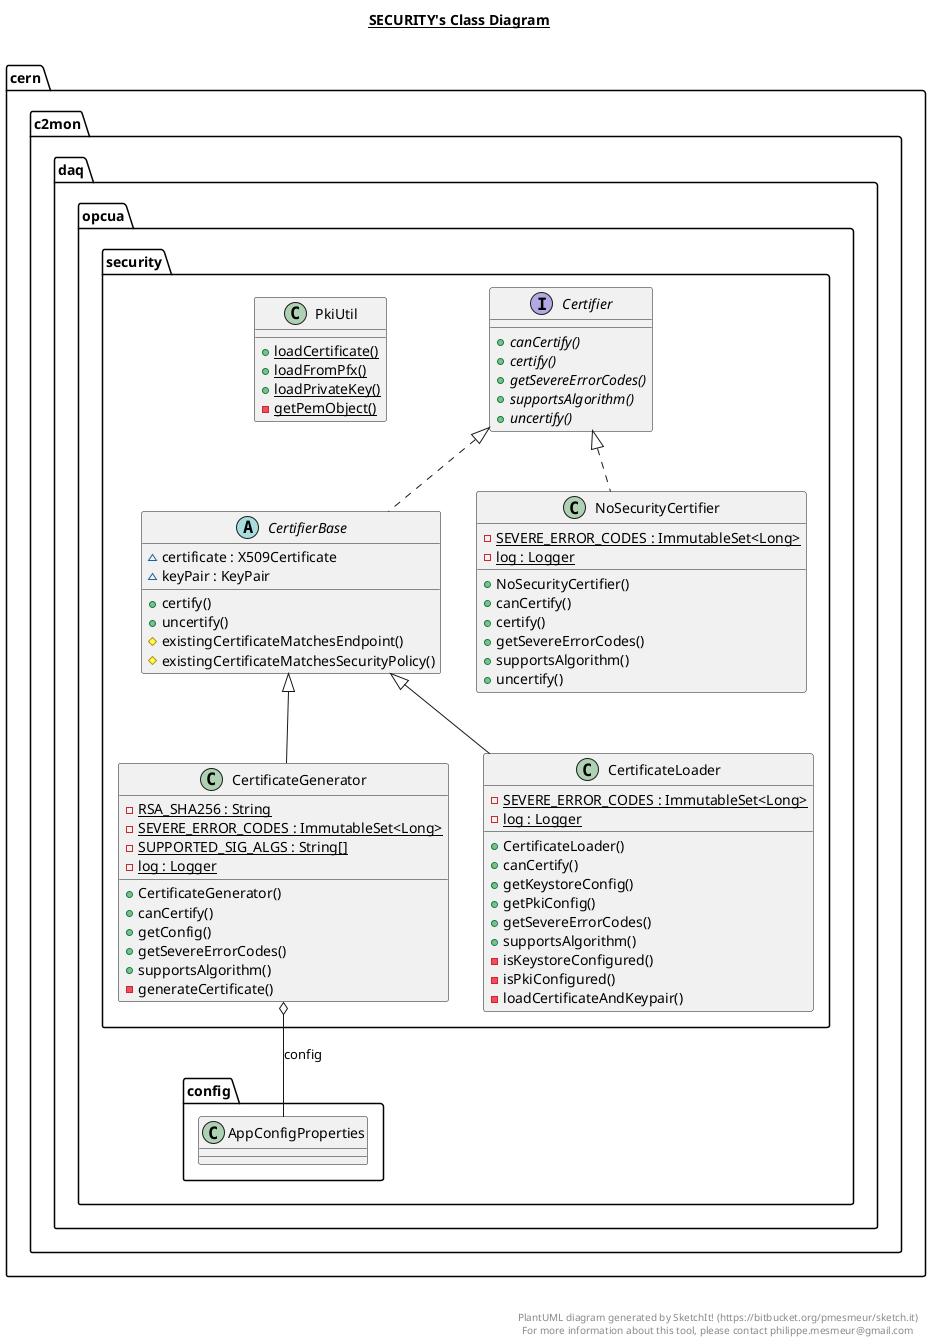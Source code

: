 @startuml

title __SECURITY's Class Diagram__\n

  namespace cern.c2mon.daq.opcua {
    namespace security {
      class cern.c2mon.daq.opcua.security.CertificateGenerator {
          {static} - RSA_SHA256 : String
          {static} - SEVERE_ERROR_CODES : ImmutableSet<Long>
          {static} - SUPPORTED_SIG_ALGS : String[]
          {static} - log : Logger
          + CertificateGenerator()
          + canCertify()
          + getConfig()
          + getSevereErrorCodes()
          + supportsAlgorithm()
          - generateCertificate()
      }
    }
  }
  

  namespace cern.c2mon.daq.opcua {
    namespace security {
      class cern.c2mon.daq.opcua.security.CertificateLoader {
          {static} - SEVERE_ERROR_CODES : ImmutableSet<Long>
          {static} - log : Logger
          + CertificateLoader()
          + canCertify()
          + getKeystoreConfig()
          + getPkiConfig()
          + getSevereErrorCodes()
          + supportsAlgorithm()
          - isKeystoreConfigured()
          - isPkiConfigured()
          - loadCertificateAndKeypair()
      }
    }
  }
  

  namespace cern.c2mon.daq.opcua {
    namespace security {
      interface cern.c2mon.daq.opcua.security.Certifier {
          {abstract} + canCertify()
          {abstract} + certify()
          {abstract} + getSevereErrorCodes()
          {abstract} + supportsAlgorithm()
          {abstract} + uncertify()
      }
    }
  }
  

  namespace cern.c2mon.daq.opcua {
    namespace security {
      abstract class cern.c2mon.daq.opcua.security.CertifierBase {
          ~ certificate : X509Certificate
          ~ keyPair : KeyPair
          + certify()
          + uncertify()
          # existingCertificateMatchesEndpoint()
          # existingCertificateMatchesSecurityPolicy()
      }
    }
  }
  

  namespace cern.c2mon.daq.opcua {
    namespace security {
      class cern.c2mon.daq.opcua.security.NoSecurityCertifier {
          {static} - SEVERE_ERROR_CODES : ImmutableSet<Long>
          {static} - log : Logger
          + NoSecurityCertifier()
          + canCertify()
          + certify()
          + getSevereErrorCodes()
          + supportsAlgorithm()
          + uncertify()
      }
    }
  }
  

  namespace cern.c2mon.daq.opcua {
    namespace security {
      class cern.c2mon.daq.opcua.security.PkiUtil {
          {static} + loadCertificate()
          {static} + loadFromPfx()
          {static} + loadPrivateKey()
          {static} - getPemObject()
      }
    }
  }
  

  cern.c2mon.daq.opcua.security.CertificateGenerator -up-|> cern.c2mon.daq.opcua.security.CertifierBase
  cern.c2mon.daq.opcua.security.CertificateGenerator o-- cern.c2mon.daq.opcua.config.AppConfigProperties : config
  cern.c2mon.daq.opcua.security.CertificateLoader -up-|> cern.c2mon.daq.opcua.security.CertifierBase
  cern.c2mon.daq.opcua.security.CertificateLoader o-- cern.c2mon.daq.opcua.config.AppConfigProperties.KeystoreConfig : keystoreConfig
  cern.c2mon.daq.opcua.security.CertificateLoader o-- cern.c2mon.daq.opcua.config.AppConfigProperties.PKIConfig : pkiConfig
  cern.c2mon.daq.opcua.security.CertifierBase .up.|> cern.c2mon.daq.opcua.security.Certifier
  cern.c2mon.daq.opcua.security.NoSecurityCertifier .up.|> cern.c2mon.daq.opcua.security.Certifier


right footer


PlantUML diagram generated by SketchIt! (https://bitbucket.org/pmesmeur/sketch.it)
For more information about this tool, please contact philippe.mesmeur@gmail.com
endfooter

@enduml
